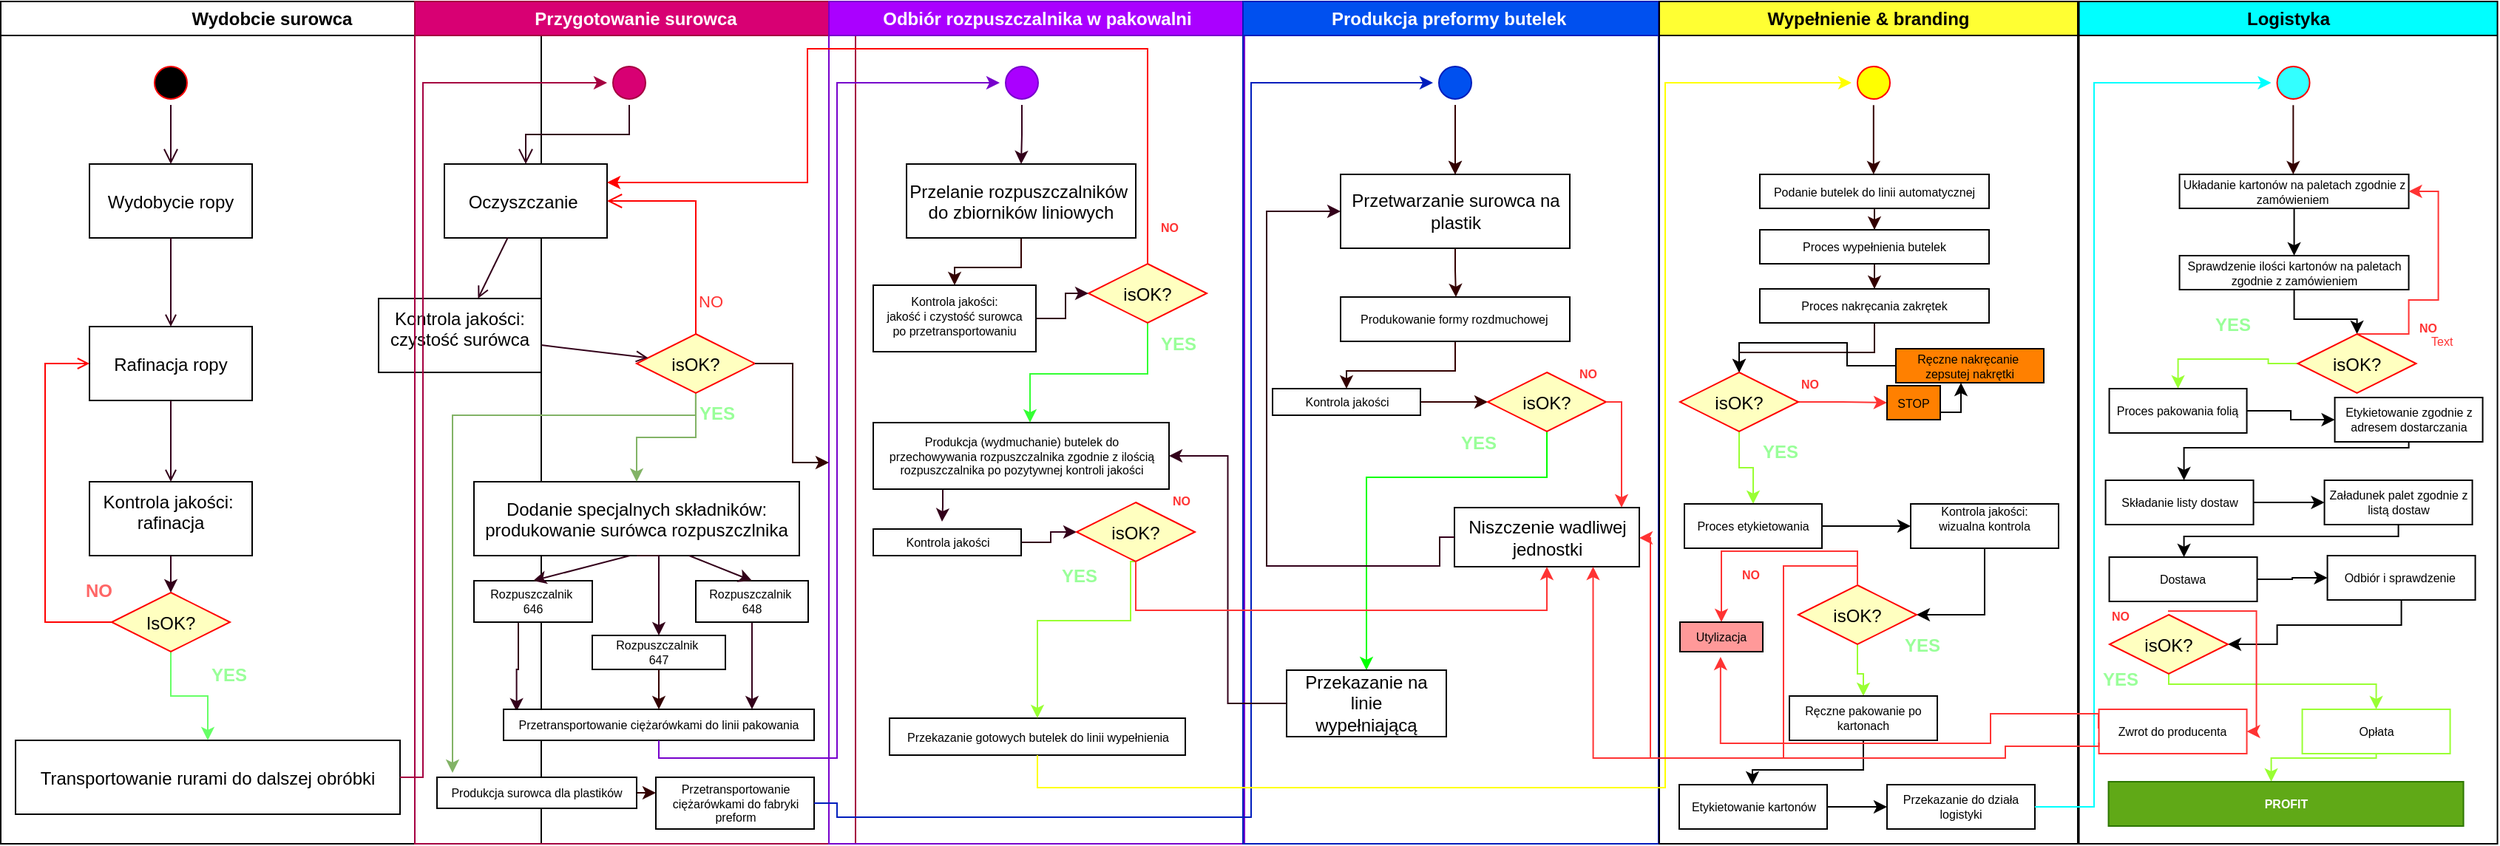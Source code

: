 <mxfile version="10.6.7" type="github"><diagram name="Page-1" id="e7e014a7-5840-1c2e-5031-d8a46d1fe8dd"><mxGraphModel dx="664" dy="359" grid="1" gridSize="10" guides="1" tooltips="1" connect="1" arrows="1" fold="1" page="1" pageScale="1" pageWidth="3300" pageHeight="2339" background="#ffffff" math="0" shadow="0"><root><mxCell id="0"/><mxCell id="1" parent="0"/><mxCell id="2" value="Wydobcie surowca" style="swimlane;whiteSpace=wrap" parent="1" vertex="1"><mxGeometry x="164.5" y="128" width="365.5" height="570" as="geometry"/></mxCell><mxCell id="5" value="" style="ellipse;shape=startState;fillColor=#000000;strokeColor=#ff0000;" parent="2" vertex="1"><mxGeometry x="100" y="40" width="30" height="30" as="geometry"/></mxCell><mxCell id="6" value="" style="edgeStyle=elbowEdgeStyle;elbow=horizontal;verticalAlign=bottom;endArrow=open;endSize=8;strokeColor=#33001A;endFill=1;rounded=0" parent="2" source="5" target="7" edge="1"><mxGeometry x="100" y="40" as="geometry"><mxPoint x="115" y="110" as="targetPoint"/></mxGeometry></mxCell><mxCell id="7" value="Wydobycie ropy" style="" parent="2" vertex="1"><mxGeometry x="60" y="110" width="110" height="50" as="geometry"/></mxCell><mxCell id="8" value="Rafinacja ropy" style="" parent="2" vertex="1"><mxGeometry x="60" y="220" width="110" height="50" as="geometry"/></mxCell><mxCell id="9" value="" style="endArrow=open;strokeColor=#33001A;endFill=1;rounded=0" parent="2" source="7" target="8" edge="1"><mxGeometry relative="1" as="geometry"/></mxCell><mxCell id="10" value="Kontrola jakości: &#10;rafinacja&#10;" style="verticalAlign=top;" parent="2" vertex="1"><mxGeometry x="60" y="325" width="110" height="50" as="geometry"/></mxCell><mxCell id="3NexPEU5KoXc20R1fSQQ-60" value="Transportowanie rurami do dalszej obróbki" style="" vertex="1" parent="2"><mxGeometry x="10" y="500" width="260" height="50" as="geometry"/></mxCell><mxCell id="11" value="" style="endArrow=open;strokeColor=#33001A;endFill=1;rounded=0" parent="2" source="8" target="10" edge="1"><mxGeometry relative="1" as="geometry"/></mxCell><mxCell id="12" value="" style="edgeStyle=elbowEdgeStyle;elbow=horizontal;strokeColor=#FF0000;endArrow=open;endFill=1;rounded=0;exitX=0;exitY=0.5;exitDx=0;exitDy=0;entryX=0;entryY=0.5;entryDx=0;entryDy=0;" parent="2" source="3NexPEU5KoXc20R1fSQQ-42" target="8" edge="1"><mxGeometry width="100" height="100" relative="1" as="geometry"><mxPoint x="160" y="290" as="sourcePoint"/><mxPoint x="260" y="190" as="targetPoint"/><Array as="points"><mxPoint x="30" y="412"/><mxPoint x="30" y="250"/></Array></mxGeometry></mxCell><mxCell id="3NexPEU5KoXc20R1fSQQ-71" value="" style="edgeStyle=orthogonalEdgeStyle;rounded=0;orthogonalLoop=1;jettySize=auto;html=1;strokeColor=#66FF66;" edge="1" parent="2" source="3NexPEU5KoXc20R1fSQQ-42" target="3NexPEU5KoXc20R1fSQQ-60"><mxGeometry relative="1" as="geometry"/></mxCell><mxCell id="3NexPEU5KoXc20R1fSQQ-42" value="IsOK?" style="rhombus;fillColor=#ffffc0;strokeColor=#ff0000;" vertex="1" parent="2"><mxGeometry x="75" y="400" width="80" height="40" as="geometry"/></mxCell><mxCell id="3NexPEU5KoXc20R1fSQQ-45" value="&lt;div style=&quot;text-align: center&quot;&gt;&lt;b style=&quot;color: rgb(255 , 102 , 102)&quot;&gt;NO&lt;/b&gt;&lt;/div&gt;&lt;br&gt;" style="text;html=1;" vertex="1" parent="2"><mxGeometry x="55" y="385" width="40" height="30" as="geometry"/></mxCell><mxCell id="3NexPEU5KoXc20R1fSQQ-46" value="&lt;font color=&quot;#99ff99&quot;&gt;&lt;b&gt;YES&lt;/b&gt;&lt;/font&gt;" style="text;html=1;" vertex="1" parent="2"><mxGeometry x="140" y="442" width="40" height="30" as="geometry"/></mxCell><mxCell id="3NexPEU5KoXc20R1fSQQ-74" value="" style="endArrow=classic;html=1;strokeColor=#33001A;exitX=0.5;exitY=1;exitDx=0;exitDy=0;entryX=0.5;entryY=0;entryDx=0;entryDy=0;" edge="1" parent="2" source="10" target="3NexPEU5KoXc20R1fSQQ-42"><mxGeometry width="50" height="50" relative="1" as="geometry"><mxPoint x="-4.5" y="642" as="sourcePoint"/><mxPoint x="45.5" y="592" as="targetPoint"/></mxGeometry></mxCell><mxCell id="16" value="Kontrola jakości:&#10;czystość surówca&#10;" style="verticalAlign=top;" parent="2" vertex="1"><mxGeometry x="255.5" y="201" width="110" height="50" as="geometry"/></mxCell><mxCell id="3" value="Przygotowanie surowca" style="swimlane;whiteSpace=wrap;fillColor=#d80073;strokeColor=#A50040;fontColor=#ffffff;" parent="1" vertex="1"><mxGeometry x="444.5" y="128" width="298" height="570" as="geometry"/></mxCell><mxCell id="13" value="" style="ellipse;shape=startState;fillColor=#d80073;strokeColor=#A50040;fontColor=#ffffff;" parent="3" vertex="1"><mxGeometry x="130" y="40" width="30" height="30" as="geometry"/></mxCell><mxCell id="14" value="" style="edgeStyle=elbowEdgeStyle;elbow=horizontal;verticalAlign=bottom;endArrow=open;endSize=8;strokeColor=#33001A;endFill=1;rounded=0" parent="3" source="13" target="15" edge="1"><mxGeometry x="40" y="20" as="geometry"><mxPoint x="55" y="90" as="targetPoint"/></mxGeometry></mxCell><mxCell id="15" value="Oczyszczanie " style="" parent="3" vertex="1"><mxGeometry x="20" y="110" width="110" height="50" as="geometry"/></mxCell><mxCell id="18" value="Dodanie specjalnych składników:&#10;produkowanie surówca rozpuszczlnika" style="" parent="3" vertex="1"><mxGeometry x="40" y="325" width="220" height="50" as="geometry"/></mxCell><mxCell id="3NexPEU5KoXc20R1fSQQ-83" value="" style="edgeStyle=orthogonalEdgeStyle;rounded=0;orthogonalLoop=1;jettySize=auto;html=1;strokeColor=#33001A;fontSize=13;fontColor=#FF3333;exitX=0.5;exitY=1;exitDx=0;exitDy=0;entryX=0.5;entryY=0;entryDx=0;entryDy=0;" edge="1" parent="3" source="18" target="3NexPEU5KoXc20R1fSQQ-82"><mxGeometry relative="1" as="geometry"><Array as="points"><mxPoint x="165" y="375"/></Array></mxGeometry></mxCell><mxCell id="3NexPEU5KoXc20R1fSQQ-110" value="" style="edgeStyle=orthogonalEdgeStyle;rounded=0;orthogonalLoop=1;jettySize=auto;html=1;strokeColor=#33001A;fontSize=10;fontColor=#FF3333;entryX=0.042;entryY=0.068;entryDx=0;entryDy=0;entryPerimeter=0;" edge="1" parent="3" source="3NexPEU5KoXc20R1fSQQ-77" target="3NexPEU5KoXc20R1fSQQ-106"><mxGeometry relative="1" as="geometry"><Array as="points"><mxPoint x="70" y="452"/><mxPoint x="69" y="452"/></Array></mxGeometry></mxCell><mxCell id="3NexPEU5KoXc20R1fSQQ-77" value="&#10;Rozpuszczalnik &#10;646&#10;" style="fontSize=8;" vertex="1" parent="3"><mxGeometry x="40" y="392" width="80" height="28" as="geometry"/></mxCell><mxCell id="3NexPEU5KoXc20R1fSQQ-113" value="" style="edgeStyle=orthogonalEdgeStyle;rounded=0;orthogonalLoop=1;jettySize=auto;html=1;strokeColor=#33001A;fontSize=10;fontColor=#FF3333;" edge="1" parent="3" source="3NexPEU5KoXc20R1fSQQ-84" target="3NexPEU5KoXc20R1fSQQ-106"><mxGeometry relative="1" as="geometry"><Array as="points"><mxPoint x="216" y="492"/><mxPoint x="216" y="492"/></Array></mxGeometry></mxCell><mxCell id="3NexPEU5KoXc20R1fSQQ-84" value="&#10;Rozpuszczalnik &#10;648&#10;" style="fontSize=8;" vertex="1" parent="3"><mxGeometry x="190" y="392" width="76" height="28" as="geometry"/></mxCell><mxCell id="3NexPEU5KoXc20R1fSQQ-82" value="&#10;Rozpuszczalnik &#10;647&#10;" style="fontSize=8;" vertex="1" parent="3"><mxGeometry x="120" y="429" width="90" height="23" as="geometry"/></mxCell><mxCell id="3NexPEU5KoXc20R1fSQQ-106" value="Przetransportowanie ciężarówkami do linii pakowania" style="fontSize=8;" vertex="1" parent="3"><mxGeometry x="60" y="479" width="210" height="21" as="geometry"/></mxCell><mxCell id="3NexPEU5KoXc20R1fSQQ-67" value="" style="edgeStyle=orthogonalEdgeStyle;rounded=0;orthogonalLoop=1;jettySize=auto;html=1;fillColor=#d5e8d4;strokeColor=#82b366;" edge="1" parent="3" source="21" target="18"><mxGeometry relative="1" as="geometry"/></mxCell><mxCell id="21" value="isOK?" style="rhombus;fillColor=#ffffc0;strokeColor=#ff0000;" parent="3" vertex="1"><mxGeometry x="150" y="225" width="80" height="40" as="geometry"/></mxCell><mxCell id="22" value="NO&#10;" style="edgeStyle=elbowEdgeStyle;elbow=horizontal;align=left;verticalAlign=bottom;endArrow=open;endSize=8;strokeColor=#FF0000;exitX=0.5;exitY=0;endFill=1;rounded=0;entryX=1;entryY=0.5;entryDx=0;entryDy=0;fontColor=#FF3333;" parent="3" source="21" target="15" edge="1"><mxGeometry x="-1" relative="1" as="geometry"><mxPoint x="155.5" y="148" as="targetPoint"/><Array as="points"><mxPoint x="190" y="180"/></Array></mxGeometry></mxCell><mxCell id="3NexPEU5KoXc20R1fSQQ-75" value="&lt;font color=&quot;#99ff99&quot;&gt;&lt;b&gt;YES&lt;/b&gt;&lt;/font&gt;" style="text;html=1;" vertex="1" parent="3"><mxGeometry x="190" y="265" width="40" height="30" as="geometry"/></mxCell><mxCell id="3NexPEU5KoXc20R1fSQQ-86" value="" style="endArrow=classic;html=1;strokeColor=#33001A;fontSize=13;fontColor=#FF3333;entryX=0.5;entryY=0;entryDx=0;entryDy=0;" edge="1" parent="3" target="3NexPEU5KoXc20R1fSQQ-77"><mxGeometry width="50" height="50" relative="1" as="geometry"><mxPoint x="145.5" y="375" as="sourcePoint"/><mxPoint x="65.5" y="492" as="targetPoint"/></mxGeometry></mxCell><mxCell id="3NexPEU5KoXc20R1fSQQ-87" value="" style="endArrow=classic;html=1;strokeColor=#33001A;fontSize=13;fontColor=#FF3333;entryX=0.5;entryY=0;entryDx=0;entryDy=0;" edge="1" parent="3" target="3NexPEU5KoXc20R1fSQQ-84"><mxGeometry width="50" height="50" relative="1" as="geometry"><mxPoint x="185.5" y="375" as="sourcePoint"/><mxPoint x="245.5" y="382" as="targetPoint"/></mxGeometry></mxCell><mxCell id="3NexPEU5KoXc20R1fSQQ-152" value="" style="endArrow=classic;html=1;strokeColor=#330000;fontSize=8;fontColor=#FF3333;exitX=0.5;exitY=1;exitDx=0;exitDy=0;entryX=0.5;entryY=0;entryDx=0;entryDy=0;" edge="1" parent="3" source="3NexPEU5KoXc20R1fSQQ-82" target="3NexPEU5KoXc20R1fSQQ-106"><mxGeometry width="50" height="50" relative="1" as="geometry"><mxPoint x="55.5" y="522" as="sourcePoint"/><mxPoint x="105.5" y="472" as="targetPoint"/></mxGeometry></mxCell><mxCell id="3NexPEU5KoXc20R1fSQQ-156" value="" style="edgeStyle=orthogonalEdgeStyle;rounded=0;orthogonalLoop=1;jettySize=auto;html=1;strokeColor=#330000;fontSize=8;fontColor=#FF3333;" edge="1" parent="3" source="3NexPEU5KoXc20R1fSQQ-154" target="3NexPEU5KoXc20R1fSQQ-155"><mxGeometry relative="1" as="geometry"><Array as="points"><mxPoint x="116" y="543"/></Array></mxGeometry></mxCell><mxCell id="3NexPEU5KoXc20R1fSQQ-154" value="Produkcja surowca dla plastików" style="fontSize=8;" vertex="1" parent="3"><mxGeometry x="15" y="525" width="135" height="21" as="geometry"/></mxCell><mxCell id="3NexPEU5KoXc20R1fSQQ-155" value="Przetransportowanie ciężarówkami do fabryki preform" style="fontSize=8;whiteSpace=wrap;" vertex="1" parent="3"><mxGeometry x="163" y="525" width="107" height="35" as="geometry"/></mxCell><mxCell id="4" value="Odbiór rozpuszczalnika w pakowalni" style="swimlane;whiteSpace=wrap;fillColor=#aa00ff;strokeColor=#7700CC;fontColor=#ffffff;" parent="1" vertex="1"><mxGeometry x="724.5" y="128" width="281" height="570" as="geometry"/></mxCell><mxCell id="3NexPEU5KoXc20R1fSQQ-123" value="" style="edgeStyle=orthogonalEdgeStyle;rounded=0;orthogonalLoop=1;jettySize=auto;html=1;strokeColor=#33001A;fontSize=10;fontColor=#FF3333;" edge="1" parent="4" source="3NexPEU5KoXc20R1fSQQ-94" target="3NexPEU5KoXc20R1fSQQ-97"><mxGeometry relative="1" as="geometry"/></mxCell><mxCell id="3NexPEU5KoXc20R1fSQQ-94" value="" style="ellipse;shape=startState;fillColor=#aa00ff;strokeColor=#7700CC;fontColor=#ffffff;" vertex="1" parent="4"><mxGeometry x="115.5" y="40" width="30" height="30" as="geometry"/></mxCell><mxCell id="3NexPEU5KoXc20R1fSQQ-134" value="" style="edgeStyle=orthogonalEdgeStyle;rounded=0;orthogonalLoop=1;jettySize=auto;html=1;strokeColor=#330000;fontSize=8;fontColor=#FF3333;entryX=0.5;entryY=0;entryDx=0;entryDy=0;" edge="1" parent="4" source="3NexPEU5KoXc20R1fSQQ-97" target="3NexPEU5KoXc20R1fSQQ-126"><mxGeometry relative="1" as="geometry"><mxPoint x="130" y="240" as="targetPoint"/></mxGeometry></mxCell><mxCell id="3NexPEU5KoXc20R1fSQQ-97" value="&#10;Przelanie rozpuszczalników &#10;do zbiorników liniowych&#10;" style="" vertex="1" parent="4"><mxGeometry x="52.5" y="110" width="155" height="50" as="geometry"/></mxCell><mxCell id="3NexPEU5KoXc20R1fSQQ-186" value="" style="edgeStyle=orthogonalEdgeStyle;rounded=0;orthogonalLoop=1;jettySize=auto;html=1;strokeColor=#33001A;fontSize=8;fontColor=#FF3333;" edge="1" parent="4" source="3NexPEU5KoXc20R1fSQQ-98"><mxGeometry relative="1" as="geometry"><mxPoint x="76.5" y="352" as="targetPoint"/><Array as="points"><mxPoint x="77" y="342"/><mxPoint x="77" y="342"/></Array></mxGeometry></mxCell><mxCell id="3NexPEU5KoXc20R1fSQQ-98" value="Produkcja (wydmuchanie) butelek do &#10;przechowywania rozpuszczalnika zgodnie z ilością rozpuszczalnika po pozytywnej kontroli jakości" style="fontSize=8;whiteSpace=wrap;" vertex="1" parent="4"><mxGeometry x="30" y="285" width="200" height="45" as="geometry"/></mxCell><mxCell id="3NexPEU5KoXc20R1fSQQ-177" value="&#10;Przekazanie gotowych butelek do linii wypełnienia&#10;" style="fontSize=8;whiteSpace=wrap;" vertex="1" parent="4"><mxGeometry x="41" y="485" width="200" height="25" as="geometry"/></mxCell><mxCell id="3NexPEU5KoXc20R1fSQQ-132" value="" style="edgeStyle=orthogonalEdgeStyle;rounded=0;orthogonalLoop=1;jettySize=auto;html=1;strokeColor=#33FF33;fontSize=8;fontColor=#FF3333;" edge="1" parent="4" source="3NexPEU5KoXc20R1fSQQ-125" target="3NexPEU5KoXc20R1fSQQ-98"><mxGeometry relative="1" as="geometry"><Array as="points"><mxPoint x="216" y="252"/><mxPoint x="136" y="252"/></Array></mxGeometry></mxCell><mxCell id="3NexPEU5KoXc20R1fSQQ-125" value="isOK?" style="rhombus;fillColor=#ffffc0;strokeColor=#ff0000;" vertex="1" parent="4"><mxGeometry x="175.5" y="177.5" width="80" height="40" as="geometry"/></mxCell><mxCell id="3NexPEU5KoXc20R1fSQQ-127" value="" style="edgeStyle=orthogonalEdgeStyle;rounded=0;orthogonalLoop=1;jettySize=auto;html=1;strokeColor=#33001A;fontSize=8;fontColor=#FF3333;" edge="1" parent="4" source="3NexPEU5KoXc20R1fSQQ-126" target="3NexPEU5KoXc20R1fSQQ-125"><mxGeometry relative="1" as="geometry"/></mxCell><mxCell id="3NexPEU5KoXc20R1fSQQ-126" value="Kontrola jakości:&#10;jakość i czystość surowca &#10;po przetransportowaniu&#10;" style="verticalAlign=top;fontSize=8;" vertex="1" parent="4"><mxGeometry x="30" y="192" width="110" height="45" as="geometry"/></mxCell><mxCell id="3NexPEU5KoXc20R1fSQQ-130" value="&lt;b&gt;NO&lt;/b&gt;" style="text;html=1;fontSize=8;fontColor=#FF3333;" vertex="1" parent="4"><mxGeometry x="222.5" y="142" width="40" height="30" as="geometry"/></mxCell><mxCell id="3NexPEU5KoXc20R1fSQQ-131" value="&lt;font color=&quot;#99ff99&quot;&gt;&lt;b&gt;YES&lt;/b&gt;&lt;/font&gt;" style="text;html=1;" vertex="1" parent="4"><mxGeometry x="222.5" y="217.5" width="40" height="30" as="geometry"/></mxCell><mxCell id="3NexPEU5KoXc20R1fSQQ-184" value="" style="edgeStyle=orthogonalEdgeStyle;rounded=0;orthogonalLoop=1;jettySize=auto;html=1;strokeColor=#33001A;fontSize=8;fontColor=#FF3333;" edge="1" parent="4" source="3NexPEU5KoXc20R1fSQQ-182" target="3NexPEU5KoXc20R1fSQQ-183"><mxGeometry relative="1" as="geometry"/></mxCell><mxCell id="3NexPEU5KoXc20R1fSQQ-182" value="&#10;Kontrola jakości&#10;" style="fontSize=8;whiteSpace=wrap;" vertex="1" parent="4"><mxGeometry x="30" y="357" width="100" height="18" as="geometry"/></mxCell><mxCell id="3NexPEU5KoXc20R1fSQQ-208" value="" style="edgeStyle=orthogonalEdgeStyle;rounded=0;orthogonalLoop=1;jettySize=auto;html=1;strokeColor=#99FF33;fontSize=8;fontColor=#FF3333;entryX=0.5;entryY=0;entryDx=0;entryDy=0;exitX=0.5;exitY=1;exitDx=0;exitDy=0;" edge="1" parent="4" source="3NexPEU5KoXc20R1fSQQ-183" target="3NexPEU5KoXc20R1fSQQ-177"><mxGeometry relative="1" as="geometry"><mxPoint x="203.5" y="412" as="sourcePoint"/><mxPoint x="207.5" y="459" as="targetPoint"/><Array as="points"><mxPoint x="204" y="379"/><mxPoint x="204" y="419"/><mxPoint x="141" y="419"/></Array></mxGeometry></mxCell><mxCell id="3NexPEU5KoXc20R1fSQQ-183" value="isOK?" style="rhombus;fillColor=#ffffc0;strokeColor=#ff0000;" vertex="1" parent="4"><mxGeometry x="167.5" y="339" width="80" height="40" as="geometry"/></mxCell><mxCell id="3NexPEU5KoXc20R1fSQQ-206" value="&lt;font color=&quot;#99ff99&quot;&gt;&lt;b&gt;YES&lt;/b&gt;&lt;/font&gt;" style="text;html=1;" vertex="1" parent="4"><mxGeometry x="155.5" y="375" width="40" height="30" as="geometry"/></mxCell><mxCell id="3NexPEU5KoXc20R1fSQQ-209" value="&lt;b&gt;NO&lt;/b&gt;" style="text;html=1;fontSize=8;fontColor=#FF3333;" vertex="1" parent="4"><mxGeometry x="230" y="327" width="40" height="30" as="geometry"/></mxCell><mxCell id="3NexPEU5KoXc20R1fSQQ-50" value="" style="edgeStyle=orthogonalEdgeStyle;rounded=0;orthogonalLoop=1;jettySize=auto;html=1;entryX=0;entryY=0.5;entryDx=0;entryDy=0;exitX=1;exitY=0.5;exitDx=0;exitDy=0;fillColor=#d80073;strokeColor=#A50040;" edge="1" parent="1" source="3NexPEU5KoXc20R1fSQQ-60" target="13"><mxGeometry relative="1" as="geometry"><mxPoint x="405" y="643" as="sourcePoint"/><mxPoint x="450" y="300" as="targetPoint"/><Array as="points"><mxPoint x="450" y="653"/><mxPoint x="450" y="183"/></Array></mxGeometry></mxCell><mxCell id="3NexPEU5KoXc20R1fSQQ-88" value="Produkcja preformy butelek " style="swimlane;whiteSpace=wrap;fillColor=#0050ef;strokeColor=#001DBC;fontColor=#ffffff;" vertex="1" parent="1"><mxGeometry x="1004.5" y="128" width="281" height="570" as="geometry"/></mxCell><mxCell id="3NexPEU5KoXc20R1fSQQ-162" value="" style="edgeStyle=orthogonalEdgeStyle;rounded=0;orthogonalLoop=1;jettySize=auto;html=1;strokeColor=#330000;fontSize=8;fontColor=#FF3333;entryX=0.5;entryY=0;entryDx=0;entryDy=0;" edge="1" parent="3NexPEU5KoXc20R1fSQQ-88" target="3NexPEU5KoXc20R1fSQQ-139"><mxGeometry relative="1" as="geometry"><mxPoint x="130.5" y="150" as="targetPoint"/><mxPoint x="143.5" y="72" as="sourcePoint"/><Array as="points"><mxPoint x="144" y="72"/></Array></mxGeometry></mxCell><mxCell id="3NexPEU5KoXc20R1fSQQ-167" value="" style="edgeStyle=orthogonalEdgeStyle;rounded=0;orthogonalLoop=1;jettySize=auto;html=1;strokeColor=#330000;fontSize=8;fontColor=#FF3333;exitX=0.5;exitY=1;exitDx=0;exitDy=0;" edge="1" parent="3NexPEU5KoXc20R1fSQQ-88" source="3NexPEU5KoXc20R1fSQQ-95" target="3NexPEU5KoXc20R1fSQQ-139"><mxGeometry relative="1" as="geometry"/></mxCell><mxCell id="3NexPEU5KoXc20R1fSQQ-95" value="" style="ellipse;shape=startState;fillColor=#0050ef;strokeColor=#001DBC;fontColor=#ffffff;" vertex="1" parent="3NexPEU5KoXc20R1fSQQ-88"><mxGeometry x="128.5" y="40" width="30" height="30" as="geometry"/></mxCell><mxCell id="3NexPEU5KoXc20R1fSQQ-163" value="" style="edgeStyle=orthogonalEdgeStyle;rounded=0;orthogonalLoop=1;jettySize=auto;html=1;strokeColor=#330000;fontSize=8;fontColor=#FF3333;" edge="1" parent="3NexPEU5KoXc20R1fSQQ-88" source="3NexPEU5KoXc20R1fSQQ-139" target="3NexPEU5KoXc20R1fSQQ-140"><mxGeometry relative="1" as="geometry"><Array as="points"><mxPoint x="144" y="182"/><mxPoint x="144" y="182"/></Array></mxGeometry></mxCell><mxCell id="3NexPEU5KoXc20R1fSQQ-139" value="Przetwarzanie surowca na plastik" style="whiteSpace=wrap;" vertex="1" parent="3NexPEU5KoXc20R1fSQQ-88"><mxGeometry x="66" y="117" width="155" height="50" as="geometry"/></mxCell><mxCell id="3NexPEU5KoXc20R1fSQQ-165" value="" style="edgeStyle=orthogonalEdgeStyle;rounded=0;orthogonalLoop=1;jettySize=auto;html=1;strokeColor=#330000;fontSize=8;fontColor=#FF3333;" edge="1" parent="3NexPEU5KoXc20R1fSQQ-88" source="3NexPEU5KoXc20R1fSQQ-140" target="3NexPEU5KoXc20R1fSQQ-164"><mxGeometry relative="1" as="geometry"/></mxCell><mxCell id="3NexPEU5KoXc20R1fSQQ-140" value="Produkowanie formy rozdmuchowej " style="fontSize=8;whiteSpace=wrap;" vertex="1" parent="3NexPEU5KoXc20R1fSQQ-88"><mxGeometry x="66" y="200" width="155" height="30" as="geometry"/></mxCell><mxCell id="3NexPEU5KoXc20R1fSQQ-166" value="" style="edgeStyle=orthogonalEdgeStyle;rounded=0;orthogonalLoop=1;jettySize=auto;html=1;strokeColor=#330000;fontSize=8;fontColor=#FF3333;" edge="1" parent="3NexPEU5KoXc20R1fSQQ-88" source="3NexPEU5KoXc20R1fSQQ-164" target="3NexPEU5KoXc20R1fSQQ-142"><mxGeometry relative="1" as="geometry"/></mxCell><mxCell id="3NexPEU5KoXc20R1fSQQ-164" value="&#10;Kontrola jakości&#10;" style="fontSize=8;whiteSpace=wrap;" vertex="1" parent="3NexPEU5KoXc20R1fSQQ-88"><mxGeometry x="20" y="262" width="100" height="18" as="geometry"/></mxCell><mxCell id="3NexPEU5KoXc20R1fSQQ-169" value="" style="edgeStyle=orthogonalEdgeStyle;rounded=0;orthogonalLoop=1;jettySize=auto;html=1;strokeColor=#00FF00;fontSize=8;fontColor=#FF3333;entryX=0.5;entryY=0;entryDx=0;entryDy=0;" edge="1" parent="3NexPEU5KoXc20R1fSQQ-88" source="3NexPEU5KoXc20R1fSQQ-142" target="3NexPEU5KoXc20R1fSQQ-144"><mxGeometry relative="1" as="geometry"><Array as="points"><mxPoint x="205" y="322"/><mxPoint x="84" y="322"/></Array></mxGeometry></mxCell><mxCell id="3NexPEU5KoXc20R1fSQQ-142" value="isOK?" style="rhombus;fillColor=#ffffc0;strokeColor=#ff0000;" vertex="1" parent="3NexPEU5KoXc20R1fSQQ-88"><mxGeometry x="165.5" y="251" width="80" height="40" as="geometry"/></mxCell><mxCell id="3NexPEU5KoXc20R1fSQQ-143" value="Niszczenie wadliwej &lt;br&gt;jednostki&lt;br&gt;" style="html=1;" vertex="1" parent="3NexPEU5KoXc20R1fSQQ-88"><mxGeometry x="143" y="342.5" width="125" height="40" as="geometry"/></mxCell><mxCell id="3NexPEU5KoXc20R1fSQQ-144" value="Przekazanie na linie &#10;wypełniającą" style="whiteSpace=wrap;" vertex="1" parent="3NexPEU5KoXc20R1fSQQ-88"><mxGeometry x="29.5" y="452.5" width="108" height="45" as="geometry"/></mxCell><mxCell id="3NexPEU5KoXc20R1fSQQ-168" value="&lt;font color=&quot;#99ff99&quot;&gt;&lt;b&gt;YES&lt;/b&gt;&lt;/font&gt;" style="text;html=1;" vertex="1" parent="3NexPEU5KoXc20R1fSQQ-88"><mxGeometry x="145.5" y="285" width="40" height="30" as="geometry"/></mxCell><mxCell id="3NexPEU5KoXc20R1fSQQ-170" value="" style="edgeStyle=orthogonalEdgeStyle;rounded=0;orthogonalLoop=1;jettySize=auto;html=1;strokeColor=#FF3333;fontSize=8;fontColor=#FF3333;" edge="1" parent="3NexPEU5KoXc20R1fSQQ-88" source="3NexPEU5KoXc20R1fSQQ-142" target="3NexPEU5KoXc20R1fSQQ-143"><mxGeometry relative="1" as="geometry"><Array as="points"><mxPoint x="256" y="271"/></Array></mxGeometry></mxCell><mxCell id="3NexPEU5KoXc20R1fSQQ-171" value="&lt;b&gt;NO&lt;/b&gt;" style="text;html=1;fontSize=8;fontColor=#FF3333;" vertex="1" parent="3NexPEU5KoXc20R1fSQQ-88"><mxGeometry x="225.5" y="241" width="40" height="30" as="geometry"/></mxCell><mxCell id="3NexPEU5KoXc20R1fSQQ-176" value="" style="edgeStyle=orthogonalEdgeStyle;rounded=0;orthogonalLoop=1;jettySize=auto;html=1;strokeColor=#33001A;fontSize=8;fontColor=#FF3333;entryX=0;entryY=0.5;entryDx=0;entryDy=0;" edge="1" parent="3NexPEU5KoXc20R1fSQQ-88" source="3NexPEU5KoXc20R1fSQQ-143" target="3NexPEU5KoXc20R1fSQQ-139"><mxGeometry relative="1" as="geometry"><mxPoint x="215.5" y="402" as="sourcePoint"/><mxPoint x="15.5" y="142" as="targetPoint"/><Array as="points"><mxPoint x="133" y="363"/><mxPoint x="133" y="382"/><mxPoint x="16" y="382"/><mxPoint x="16" y="142"/></Array></mxGeometry></mxCell><mxCell id="3NexPEU5KoXc20R1fSQQ-91" value="Wypełnienie &amp; branding" style="swimlane;whiteSpace=wrap;fillColor=#FFFF33;" vertex="1" parent="1"><mxGeometry x="1286" y="128" width="283" height="570" as="geometry"/></mxCell><mxCell id="3NexPEU5KoXc20R1fSQQ-212" value="" style="ellipse;shape=startState;fillColor=#FFFF00;strokeColor=#ff0000;" vertex="1" parent="3NexPEU5KoXc20R1fSQQ-91"><mxGeometry x="130" y="40" width="30" height="30" as="geometry"/></mxCell><mxCell id="3NexPEU5KoXc20R1fSQQ-216" value="" style="edgeStyle=orthogonalEdgeStyle;rounded=0;orthogonalLoop=1;jettySize=auto;html=1;strokeColor=#330000;fontSize=8;fontColor=#FF3333;exitX=0.5;exitY=1;exitDx=0;exitDy=0;" edge="1" parent="3NexPEU5KoXc20R1fSQQ-91"><mxGeometry relative="1" as="geometry"><mxPoint x="144.905" y="70.143" as="sourcePoint"/><mxPoint x="144.905" y="117" as="targetPoint"/></mxGeometry></mxCell><mxCell id="3NexPEU5KoXc20R1fSQQ-219" value="" style="edgeStyle=orthogonalEdgeStyle;rounded=0;orthogonalLoop=1;jettySize=auto;html=1;strokeColor=#330000;fontSize=8;fontColor=#FF3333;" edge="1" parent="3NexPEU5KoXc20R1fSQQ-91" source="3NexPEU5KoXc20R1fSQQ-217" target="3NexPEU5KoXc20R1fSQQ-218"><mxGeometry relative="1" as="geometry"/></mxCell><mxCell id="3NexPEU5KoXc20R1fSQQ-217" value="&#10;Podanie butelek do linii automatycznej&#10;" style="fontSize=8;whiteSpace=wrap;" vertex="1" parent="3NexPEU5KoXc20R1fSQQ-91"><mxGeometry x="68" y="117" width="155" height="23" as="geometry"/></mxCell><mxCell id="3NexPEU5KoXc20R1fSQQ-226" value="" style="edgeStyle=orthogonalEdgeStyle;rounded=0;orthogonalLoop=1;jettySize=auto;html=1;strokeColor=#330000;fontSize=8;fontColor=#FF3333;" edge="1" parent="3NexPEU5KoXc20R1fSQQ-91" source="3NexPEU5KoXc20R1fSQQ-218" target="3NexPEU5KoXc20R1fSQQ-225"><mxGeometry relative="1" as="geometry"/></mxCell><mxCell id="3NexPEU5KoXc20R1fSQQ-218" value="&#10;Proces wypełnienia butelek&#10;" style="fontSize=8;whiteSpace=wrap;" vertex="1" parent="3NexPEU5KoXc20R1fSQQ-91"><mxGeometry x="68" y="154.5" width="155" height="23" as="geometry"/></mxCell><mxCell id="3NexPEU5KoXc20R1fSQQ-229" value="" style="edgeStyle=orthogonalEdgeStyle;rounded=0;orthogonalLoop=1;jettySize=auto;html=1;strokeColor=#330000;fontSize=8;fontColor=#FF3333;entryX=0.5;entryY=0;entryDx=0;entryDy=0;" edge="1" parent="3NexPEU5KoXc20R1fSQQ-91" source="3NexPEU5KoXc20R1fSQQ-225" target="3NexPEU5KoXc20R1fSQQ-227"><mxGeometry relative="1" as="geometry"><mxPoint x="145.5" y="297.5" as="targetPoint"/></mxGeometry></mxCell><mxCell id="3NexPEU5KoXc20R1fSQQ-225" value="Proces nakręcania zakrętek" style="fontSize=8;whiteSpace=wrap;" vertex="1" parent="3NexPEU5KoXc20R1fSQQ-91"><mxGeometry x="68" y="194.5" width="155" height="23" as="geometry"/></mxCell><mxCell id="3NexPEU5KoXc20R1fSQQ-236" value="" style="edgeStyle=orthogonalEdgeStyle;rounded=0;orthogonalLoop=1;jettySize=auto;html=1;strokeColor=#FF3333;fontSize=8;fontColor=#FF3333;entryX=0;entryY=0.5;entryDx=0;entryDy=0;" edge="1" parent="3NexPEU5KoXc20R1fSQQ-91" source="3NexPEU5KoXc20R1fSQQ-227" target="3NexPEU5KoXc20R1fSQQ-237"><mxGeometry relative="1" as="geometry"><mxPoint x="144" y="271" as="targetPoint"/></mxGeometry></mxCell><mxCell id="3NexPEU5KoXc20R1fSQQ-247" value="" style="edgeStyle=orthogonalEdgeStyle;rounded=0;orthogonalLoop=1;jettySize=auto;html=1;strokeColor=#99FF33;fontSize=8;fontColor=#FF3333;entryX=0.5;entryY=0;entryDx=0;entryDy=0;" edge="1" parent="3NexPEU5KoXc20R1fSQQ-91" source="3NexPEU5KoXc20R1fSQQ-227" target="3NexPEU5KoXc20R1fSQQ-248"><mxGeometry relative="1" as="geometry"><mxPoint x="54" y="352" as="targetPoint"/></mxGeometry></mxCell><mxCell id="3NexPEU5KoXc20R1fSQQ-227" value="isOK?" style="rhombus;fillColor=#ffffc0;strokeColor=#ff0000;" vertex="1" parent="3NexPEU5KoXc20R1fSQQ-91"><mxGeometry x="14" y="251" width="80" height="40" as="geometry"/></mxCell><mxCell id="3NexPEU5KoXc20R1fSQQ-232" value="&lt;font color=&quot;#99ff99&quot;&gt;&lt;b&gt;YES&lt;/b&gt;&lt;/font&gt;" style="text;html=1;" vertex="1" parent="3NexPEU5KoXc20R1fSQQ-91"><mxGeometry x="68" y="291" width="40" height="30" as="geometry"/></mxCell><mxCell id="3NexPEU5KoXc20R1fSQQ-234" value="&lt;b&gt;NO&lt;/b&gt;" style="text;html=1;fontSize=8;fontColor=#FF3333;" vertex="1" parent="3NexPEU5KoXc20R1fSQQ-91"><mxGeometry x="94" y="247.5" width="40" height="30" as="geometry"/></mxCell><mxCell id="3NexPEU5KoXc20R1fSQQ-240" value="" style="edgeStyle=orthogonalEdgeStyle;rounded=0;orthogonalLoop=1;jettySize=auto;html=1;strokeColor=#000000;fontSize=8;fontColor=#FF3333;" edge="1" parent="3NexPEU5KoXc20R1fSQQ-91" source="3NexPEU5KoXc20R1fSQQ-237" target="3NexPEU5KoXc20R1fSQQ-239"><mxGeometry relative="1" as="geometry"><Array as="points"><mxPoint x="204" y="278"/></Array></mxGeometry></mxCell><mxCell id="3NexPEU5KoXc20R1fSQQ-237" value="&#10;STOP&#10;" style="fontSize=8;whiteSpace=wrap;fillColor=#FF8000;" vertex="1" parent="3NexPEU5KoXc20R1fSQQ-91"><mxGeometry x="154" y="260" width="36" height="23" as="geometry"/></mxCell><mxCell id="3NexPEU5KoXc20R1fSQQ-242" value="" style="edgeStyle=orthogonalEdgeStyle;rounded=0;orthogonalLoop=1;jettySize=auto;html=1;strokeColor=#000000;fontSize=8;fontColor=#FF3333;entryX=0.5;entryY=0;entryDx=0;entryDy=0;" edge="1" parent="3NexPEU5KoXc20R1fSQQ-91" source="3NexPEU5KoXc20R1fSQQ-239" target="3NexPEU5KoXc20R1fSQQ-227"><mxGeometry relative="1" as="geometry"><mxPoint x="80" y="246.5" as="targetPoint"/></mxGeometry></mxCell><mxCell id="3NexPEU5KoXc20R1fSQQ-239" value="Ręczne nakręcanie &#10;zepsutej nakrętki" style="fontSize=8;whiteSpace=wrap;fillColor=#FF8000;" vertex="1" parent="3NexPEU5KoXc20R1fSQQ-91"><mxGeometry x="160" y="235" width="100" height="23" as="geometry"/></mxCell><mxCell id="3NexPEU5KoXc20R1fSQQ-250" value="" style="edgeStyle=orthogonalEdgeStyle;rounded=0;orthogonalLoop=1;jettySize=auto;html=1;strokeColor=#000000;fontSize=8;fontColor=#FF3333;" edge="1" parent="3NexPEU5KoXc20R1fSQQ-91" source="3NexPEU5KoXc20R1fSQQ-248" target="3NexPEU5KoXc20R1fSQQ-249"><mxGeometry relative="1" as="geometry"/></mxCell><mxCell id="3NexPEU5KoXc20R1fSQQ-248" value="Proces etykietowania" style="fontSize=8;whiteSpace=wrap;" vertex="1" parent="3NexPEU5KoXc20R1fSQQ-91"><mxGeometry x="17" y="340" width="93" height="30" as="geometry"/></mxCell><mxCell id="3NexPEU5KoXc20R1fSQQ-255" value="" style="edgeStyle=orthogonalEdgeStyle;rounded=0;orthogonalLoop=1;jettySize=auto;html=1;strokeColor=#000000;fontSize=8;fontColor=#FF3333;entryX=1;entryY=0.5;entryDx=0;entryDy=0;" edge="1" parent="3NexPEU5KoXc20R1fSQQ-91" source="3NexPEU5KoXc20R1fSQQ-249" target="3NexPEU5KoXc20R1fSQQ-253"><mxGeometry relative="1" as="geometry"><mxPoint x="220" y="450" as="targetPoint"/></mxGeometry></mxCell><mxCell id="3NexPEU5KoXc20R1fSQQ-249" value="Kontrola jakości:&#10;wizualna kontrola&#10;" style="fontSize=8;whiteSpace=wrap;" vertex="1" parent="3NexPEU5KoXc20R1fSQQ-91"><mxGeometry x="170" y="340" width="100" height="30" as="geometry"/></mxCell><mxCell id="3NexPEU5KoXc20R1fSQQ-258" value="" style="edgeStyle=orthogonalEdgeStyle;rounded=0;orthogonalLoop=1;jettySize=auto;html=1;strokeColor=#FF3333;fontSize=8;fontColor=#FF3333;entryX=0.5;entryY=0;entryDx=0;entryDy=0;exitX=0.5;exitY=0;exitDx=0;exitDy=0;" edge="1" parent="3NexPEU5KoXc20R1fSQQ-91" source="3NexPEU5KoXc20R1fSQQ-253" target="3NexPEU5KoXc20R1fSQQ-259"><mxGeometry relative="1" as="geometry"><mxPoint x="134" y="372" as="sourcePoint"/><mxPoint x="50" y="409" as="targetPoint"/><Array as="points"><mxPoint x="134" y="372"/><mxPoint x="42" y="372"/></Array></mxGeometry></mxCell><mxCell id="3NexPEU5KoXc20R1fSQQ-263" value="" style="edgeStyle=orthogonalEdgeStyle;rounded=0;orthogonalLoop=1;jettySize=auto;html=1;strokeColor=#99FF33;fontSize=8;fontColor=#FF3333;" edge="1" parent="3NexPEU5KoXc20R1fSQQ-91" source="3NexPEU5KoXc20R1fSQQ-253" target="3NexPEU5KoXc20R1fSQQ-264"><mxGeometry relative="1" as="geometry"><mxPoint x="134" y="515.0" as="targetPoint"/></mxGeometry></mxCell><mxCell id="3NexPEU5KoXc20R1fSQQ-253" value="isOK?" style="rhombus;fillColor=#ffffc0;strokeColor=#ff0000;" vertex="1" parent="3NexPEU5KoXc20R1fSQQ-91"><mxGeometry x="94" y="395" width="80" height="40" as="geometry"/></mxCell><mxCell id="3NexPEU5KoXc20R1fSQQ-256" value="&lt;b&gt;NO&lt;/b&gt;" style="text;html=1;fontSize=8;fontColor=#FF3333;" vertex="1" parent="3NexPEU5KoXc20R1fSQQ-91"><mxGeometry x="54" y="377" width="40" height="30" as="geometry"/></mxCell><mxCell id="3NexPEU5KoXc20R1fSQQ-259" value="Utylizacja" style="fontSize=8;whiteSpace=wrap;fillColor=#FF9999;" vertex="1" parent="3NexPEU5KoXc20R1fSQQ-91"><mxGeometry x="14" y="420" width="56" height="20" as="geometry"/></mxCell><mxCell id="3NexPEU5KoXc20R1fSQQ-260" value="&lt;font color=&quot;#99ff99&quot;&gt;&lt;b&gt;YES&lt;/b&gt;&lt;/font&gt;" style="text;html=1;" vertex="1" parent="3NexPEU5KoXc20R1fSQQ-91"><mxGeometry x="164" y="422" width="40" height="30" as="geometry"/></mxCell><mxCell id="3NexPEU5KoXc20R1fSQQ-266" value="" style="edgeStyle=orthogonalEdgeStyle;rounded=0;orthogonalLoop=1;jettySize=auto;html=1;strokeColor=#000000;fontSize=8;fontColor=#FF3333;" edge="1" parent="3NexPEU5KoXc20R1fSQQ-91" source="3NexPEU5KoXc20R1fSQQ-264" target="3NexPEU5KoXc20R1fSQQ-265"><mxGeometry relative="1" as="geometry"><Array as="points"><mxPoint x="138" y="520"/><mxPoint x="63" y="520"/></Array></mxGeometry></mxCell><mxCell id="3NexPEU5KoXc20R1fSQQ-264" value="&#10;Ręczne pakowanie po kartonach&#10;" style="fontSize=8;whiteSpace=wrap;" vertex="1" parent="3NexPEU5KoXc20R1fSQQ-91"><mxGeometry x="88" y="470" width="100" height="30" as="geometry"/></mxCell><mxCell id="3NexPEU5KoXc20R1fSQQ-268" value="" style="edgeStyle=orthogonalEdgeStyle;rounded=0;orthogonalLoop=1;jettySize=auto;html=1;strokeColor=#000000;fontSize=8;fontColor=#FF3333;" edge="1" parent="3NexPEU5KoXc20R1fSQQ-91" source="3NexPEU5KoXc20R1fSQQ-265" target="3NexPEU5KoXc20R1fSQQ-267"><mxGeometry relative="1" as="geometry"/></mxCell><mxCell id="3NexPEU5KoXc20R1fSQQ-265" value="&#10;Etykietowanie kartonów&#10;" style="fontSize=8;whiteSpace=wrap;" vertex="1" parent="3NexPEU5KoXc20R1fSQQ-91"><mxGeometry x="13.5" y="530" width="100" height="30" as="geometry"/></mxCell><mxCell id="3NexPEU5KoXc20R1fSQQ-267" value="Przekazanie do działa logistyki" style="fontSize=8;whiteSpace=wrap;" vertex="1" parent="3NexPEU5KoXc20R1fSQQ-91"><mxGeometry x="154" y="530" width="100" height="30" as="geometry"/></mxCell><mxCell id="3NexPEU5KoXc20R1fSQQ-115" value="" style="edgeStyle=orthogonalEdgeStyle;rounded=0;orthogonalLoop=1;jettySize=auto;html=1;strokeColor=#7700CC;fontSize=10;fontColor=#FF3333;entryX=0;entryY=0.5;entryDx=0;entryDy=0;fillColor=#aa00ff;" edge="1" parent="1" source="3NexPEU5KoXc20R1fSQQ-106" target="3NexPEU5KoXc20R1fSQQ-94"><mxGeometry relative="1" as="geometry"><mxPoint x="790" y="210" as="targetPoint"/><Array as="points"><mxPoint x="609" y="640"/><mxPoint x="730" y="640"/><mxPoint x="730" y="183"/></Array></mxGeometry></mxCell><mxCell id="3NexPEU5KoXc20R1fSQQ-129" value="" style="edgeStyle=orthogonalEdgeStyle;rounded=0;orthogonalLoop=1;jettySize=auto;html=1;strokeColor=#FF0000;fontSize=8;fontColor=#FF3333;entryX=1;entryY=0.25;entryDx=0;entryDy=0;" edge="1" parent="1" source="3NexPEU5KoXc20R1fSQQ-125" target="15"><mxGeometry relative="1" as="geometry"><mxPoint x="940" y="225.5" as="targetPoint"/><Array as="points"><mxPoint x="940" y="160"/><mxPoint x="710" y="160"/><mxPoint x="710" y="251"/></Array></mxGeometry></mxCell><mxCell id="3NexPEU5KoXc20R1fSQQ-145" value="" style="edgeStyle=orthogonalEdgeStyle;rounded=0;orthogonalLoop=1;jettySize=auto;html=1;strokeColor=#330000;fontSize=8;fontColor=#FF3333;" edge="1" parent="1" source="21" target="4"><mxGeometry relative="1" as="geometry"><Array as="points"><mxPoint x="700" y="373"/><mxPoint x="700" y="440"/></Array></mxGeometry></mxCell><mxCell id="3NexPEU5KoXc20R1fSQQ-153" value="" style="edgeStyle=orthogonalEdgeStyle;rounded=0;orthogonalLoop=1;jettySize=auto;html=1;fillColor=#d5e8d4;strokeColor=#82b366;exitX=-0.002;exitY=0.019;exitDx=0;exitDy=0;exitPerimeter=0;" edge="1" parent="1" source="3NexPEU5KoXc20R1fSQQ-75"><mxGeometry relative="1" as="geometry"><mxPoint x="644.429" y="402.964" as="sourcePoint"/><mxPoint x="470" y="650" as="targetPoint"/><Array as="points"><mxPoint x="634" y="408"/><mxPoint x="470" y="408"/></Array></mxGeometry></mxCell><mxCell id="3NexPEU5KoXc20R1fSQQ-159" value="" style="edgeStyle=orthogonalEdgeStyle;rounded=0;orthogonalLoop=1;jettySize=auto;html=1;strokeColor=#001DBC;fontSize=8;fontColor=#FF3333;exitX=1;exitY=0.5;exitDx=0;exitDy=0;entryX=0;entryY=0.5;entryDx=0;entryDy=0;fillColor=#0050ef;" edge="1" parent="1" source="3NexPEU5KoXc20R1fSQQ-155" target="3NexPEU5KoXc20R1fSQQ-95"><mxGeometry relative="1" as="geometry"><mxPoint x="1020" y="300" as="targetPoint"/><Array as="points"><mxPoint x="730" y="671"/><mxPoint x="730" y="680"/><mxPoint x="1010" y="680"/><mxPoint x="1010" y="183"/></Array></mxGeometry></mxCell><mxCell id="3NexPEU5KoXc20R1fSQQ-172" value="" style="edgeStyle=orthogonalEdgeStyle;rounded=0;orthogonalLoop=1;jettySize=auto;html=1;strokeColor=#33001A;fontSize=8;fontColor=#FF3333;entryX=1;entryY=0.5;entryDx=0;entryDy=0;" edge="1" parent="1" source="3NexPEU5KoXc20R1fSQQ-144" target="3NexPEU5KoXc20R1fSQQ-98"><mxGeometry relative="1" as="geometry"/></mxCell><mxCell id="3NexPEU5KoXc20R1fSQQ-210" value="" style="edgeStyle=orthogonalEdgeStyle;rounded=0;orthogonalLoop=1;jettySize=auto;html=1;strokeColor=#FF3333;fontSize=8;fontColor=#FF3333;" edge="1" parent="1" source="3NexPEU5KoXc20R1fSQQ-183" target="3NexPEU5KoXc20R1fSQQ-143"><mxGeometry relative="1" as="geometry"><Array as="points"><mxPoint x="932" y="540"/><mxPoint x="1210" y="540"/></Array></mxGeometry></mxCell><mxCell id="3NexPEU5KoXc20R1fSQQ-213" value="" style="edgeStyle=orthogonalEdgeStyle;rounded=0;orthogonalLoop=1;jettySize=auto;html=1;strokeColor=#FFFF00;fontSize=8;fontColor=#FF3333;entryX=0;entryY=0.5;entryDx=0;entryDy=0;" edge="1" parent="1" source="3NexPEU5KoXc20R1fSQQ-177" target="3NexPEU5KoXc20R1fSQQ-212"><mxGeometry relative="1" as="geometry"><mxPoint x="1410" y="203.714" as="targetPoint"/><Array as="points"><mxPoint x="865" y="660"/><mxPoint x="1290" y="660"/><mxPoint x="1290" y="183"/></Array></mxGeometry></mxCell><mxCell id="3NexPEU5KoXc20R1fSQQ-261" value="" style="edgeStyle=orthogonalEdgeStyle;rounded=0;orthogonalLoop=1;jettySize=auto;html=1;strokeColor=#FF3333;fontSize=8;fontColor=#FF3333;exitX=0.5;exitY=0;exitDx=0;exitDy=0;" edge="1" parent="1" source="3NexPEU5KoXc20R1fSQQ-253" target="3NexPEU5KoXc20R1fSQQ-143"><mxGeometry relative="1" as="geometry"><mxPoint x="1429.81" y="522.905" as="sourcePoint"/><mxPoint x="1340" y="610" as="targetPoint"/><Array as="points"><mxPoint x="1420" y="510"/><mxPoint x="1370" y="510"/><mxPoint x="1370" y="640"/><mxPoint x="1280" y="640"/><mxPoint x="1280" y="491"/></Array></mxGeometry></mxCell><mxCell id="3NexPEU5KoXc20R1fSQQ-269" value="Logistyka" style="swimlane;whiteSpace=wrap;fillColor=#00FFFF;" vertex="1" parent="1"><mxGeometry x="1569.786" y="128" width="283" height="570" as="geometry"/></mxCell><mxCell id="3NexPEU5KoXc20R1fSQQ-270" value="" style="ellipse;shape=startState;fillColor=#33FFFF;strokeColor=#ff0000;" vertex="1" parent="3NexPEU5KoXc20R1fSQQ-269"><mxGeometry x="130" y="40" width="30" height="30" as="geometry"/></mxCell><mxCell id="3NexPEU5KoXc20R1fSQQ-271" value="" style="edgeStyle=orthogonalEdgeStyle;rounded=0;orthogonalLoop=1;jettySize=auto;html=1;strokeColor=#330000;fontSize=8;fontColor=#FF3333;exitX=0.5;exitY=1;exitDx=0;exitDy=0;" edge="1" parent="3NexPEU5KoXc20R1fSQQ-269"><mxGeometry relative="1" as="geometry"><mxPoint x="144.905" y="70.143" as="sourcePoint"/><mxPoint x="144.905" y="117" as="targetPoint"/></mxGeometry></mxCell><mxCell id="3NexPEU5KoXc20R1fSQQ-305" value="" style="edgeStyle=orthogonalEdgeStyle;rounded=0;orthogonalLoop=1;jettySize=auto;html=1;strokeColor=#000000;fontSize=8;fontColor=#FF3333;" edge="1" parent="3NexPEU5KoXc20R1fSQQ-269" source="3NexPEU5KoXc20R1fSQQ-273" target="3NexPEU5KoXc20R1fSQQ-304"><mxGeometry relative="1" as="geometry"/></mxCell><mxCell id="3NexPEU5KoXc20R1fSQQ-273" value="Układanie kartonów na paletach zgodnie z zamówieniem " style="fontSize=8;whiteSpace=wrap;" vertex="1" parent="3NexPEU5KoXc20R1fSQQ-269"><mxGeometry x="68" y="117" width="155" height="23" as="geometry"/></mxCell><mxCell id="3NexPEU5KoXc20R1fSQQ-307" value="" style="edgeStyle=orthogonalEdgeStyle;rounded=0;orthogonalLoop=1;jettySize=auto;html=1;strokeColor=#000000;fontSize=8;fontColor=#FF3333;entryX=0.5;entryY=0;entryDx=0;entryDy=0;" edge="1" parent="3NexPEU5KoXc20R1fSQQ-269" source="3NexPEU5KoXc20R1fSQQ-304" target="3NexPEU5KoXc20R1fSQQ-280"><mxGeometry relative="1" as="geometry"><mxPoint x="145.5" y="275" as="targetPoint"/></mxGeometry></mxCell><mxCell id="3NexPEU5KoXc20R1fSQQ-304" value="&#10;Sprawdzenie ilości kartonów na paletach zgodnie z zamówieniem&#10;" style="fontSize=8;whiteSpace=wrap;" vertex="1" parent="3NexPEU5KoXc20R1fSQQ-269"><mxGeometry x="68" y="172" width="155" height="23" as="geometry"/></mxCell><mxCell id="3NexPEU5KoXc20R1fSQQ-278" value="" style="edgeStyle=orthogonalEdgeStyle;rounded=0;orthogonalLoop=1;jettySize=auto;html=1;strokeColor=#FF3333;fontSize=8;fontColor=#FF3333;entryX=1;entryY=0.5;entryDx=0;entryDy=0;exitX=0.5;exitY=0;exitDx=0;exitDy=0;" edge="1" parent="3NexPEU5KoXc20R1fSQQ-269" source="3NexPEU5KoXc20R1fSQQ-280" target="3NexPEU5KoXc20R1fSQQ-273"><mxGeometry relative="1" as="geometry"><mxPoint x="153.833" y="271.571" as="targetPoint"/><Array as="points"><mxPoint x="223" y="225"/><mxPoint x="223" y="202"/><mxPoint x="243" y="202"/><mxPoint x="243" y="129"/></Array></mxGeometry></mxCell><mxCell id="3NexPEU5KoXc20R1fSQQ-279" value="" style="edgeStyle=orthogonalEdgeStyle;rounded=0;orthogonalLoop=1;jettySize=auto;html=1;strokeColor=#99FF33;fontSize=8;fontColor=#FF3333;entryX=0.5;entryY=0;entryDx=0;entryDy=0;" edge="1" parent="3NexPEU5KoXc20R1fSQQ-269" source="3NexPEU5KoXc20R1fSQQ-280" target="3NexPEU5KoXc20R1fSQQ-288"><mxGeometry relative="1" as="geometry"><mxPoint x="54" y="352" as="targetPoint"/></mxGeometry></mxCell><mxCell id="3NexPEU5KoXc20R1fSQQ-280" value="isOK?" style="rhombus;fillColor=#ffffc0;strokeColor=#ff0000;" vertex="1" parent="3NexPEU5KoXc20R1fSQQ-269"><mxGeometry x="148" y="225" width="80" height="40" as="geometry"/></mxCell><mxCell id="3NexPEU5KoXc20R1fSQQ-281" value="&lt;font color=&quot;#99ff99&quot;&gt;&lt;b&gt;YES&lt;/b&gt;&lt;/font&gt;" style="text;html=1;" vertex="1" parent="3NexPEU5KoXc20R1fSQQ-269"><mxGeometry x="90" y="205" width="40" height="30" as="geometry"/></mxCell><mxCell id="3NexPEU5KoXc20R1fSQQ-282" value="&lt;b&gt;NO&lt;/b&gt;" style="text;html=1;fontSize=8;fontColor=#FF3333;" vertex="1" parent="3NexPEU5KoXc20R1fSQQ-269"><mxGeometry x="228" y="210" width="40" height="30" as="geometry"/></mxCell><mxCell id="3NexPEU5KoXc20R1fSQQ-287" value="" style="edgeStyle=orthogonalEdgeStyle;rounded=0;orthogonalLoop=1;jettySize=auto;html=1;strokeColor=#000000;fontSize=8;fontColor=#FF3333;" edge="1" parent="3NexPEU5KoXc20R1fSQQ-269" source="3NexPEU5KoXc20R1fSQQ-288" target="3NexPEU5KoXc20R1fSQQ-290"><mxGeometry relative="1" as="geometry"/></mxCell><mxCell id="3NexPEU5KoXc20R1fSQQ-288" value="Proces pakowania folią" style="fontSize=8;whiteSpace=wrap;" vertex="1" parent="3NexPEU5KoXc20R1fSQQ-269"><mxGeometry x="20.5" y="262" width="93" height="30" as="geometry"/></mxCell><mxCell id="3NexPEU5KoXc20R1fSQQ-310" value="" style="edgeStyle=orthogonalEdgeStyle;rounded=0;orthogonalLoop=1;jettySize=auto;html=1;strokeColor=#000000;fontSize=8;fontColor=#FF3333;" edge="1" parent="3NexPEU5KoXc20R1fSQQ-269" source="3NexPEU5KoXc20R1fSQQ-290" target="3NexPEU5KoXc20R1fSQQ-309"><mxGeometry relative="1" as="geometry"><Array as="points"><mxPoint x="223" y="302"/><mxPoint x="71" y="302"/></Array></mxGeometry></mxCell><mxCell id="3NexPEU5KoXc20R1fSQQ-290" value="Etykietowanie zgodnie z adresem dostarczania" style="fontSize=8;whiteSpace=wrap;" vertex="1" parent="3NexPEU5KoXc20R1fSQQ-269"><mxGeometry x="173" y="268" width="100" height="30" as="geometry"/></mxCell><mxCell id="3NexPEU5KoXc20R1fSQQ-312" value="" style="edgeStyle=orthogonalEdgeStyle;rounded=0;orthogonalLoop=1;jettySize=auto;html=1;strokeColor=#000000;fontSize=8;fontColor=#FF3333;" edge="1" parent="3NexPEU5KoXc20R1fSQQ-269" source="3NexPEU5KoXc20R1fSQQ-309" target="3NexPEU5KoXc20R1fSQQ-311"><mxGeometry relative="1" as="geometry"/></mxCell><mxCell id="3NexPEU5KoXc20R1fSQQ-309" value="Składanie listy dostaw" style="fontSize=8;whiteSpace=wrap;" vertex="1" parent="3NexPEU5KoXc20R1fSQQ-269"><mxGeometry x="18" y="324" width="100" height="30" as="geometry"/></mxCell><mxCell id="3NexPEU5KoXc20R1fSQQ-314" value="" style="edgeStyle=orthogonalEdgeStyle;rounded=0;orthogonalLoop=1;jettySize=auto;html=1;strokeColor=#000000;fontSize=8;fontColor=#FF3333;" edge="1" parent="3NexPEU5KoXc20R1fSQQ-269" source="3NexPEU5KoXc20R1fSQQ-311" target="3NexPEU5KoXc20R1fSQQ-313"><mxGeometry relative="1" as="geometry"><Array as="points"><mxPoint x="216" y="362"/><mxPoint x="71" y="362"/></Array></mxGeometry></mxCell><mxCell id="3NexPEU5KoXc20R1fSQQ-311" value="Załadunek palet zgodnie z listą dostaw" style="fontSize=8;whiteSpace=wrap;" vertex="1" parent="3NexPEU5KoXc20R1fSQQ-269"><mxGeometry x="166" y="324" width="100" height="30" as="geometry"/></mxCell><mxCell id="3NexPEU5KoXc20R1fSQQ-318" value="" style="edgeStyle=orthogonalEdgeStyle;rounded=0;orthogonalLoop=1;jettySize=auto;html=1;strokeColor=#000000;fontSize=8;fontColor=#FF3333;" edge="1" parent="3NexPEU5KoXc20R1fSQQ-269" source="3NexPEU5KoXc20R1fSQQ-313" target="3NexPEU5KoXc20R1fSQQ-317"><mxGeometry relative="1" as="geometry"/></mxCell><mxCell id="3NexPEU5KoXc20R1fSQQ-313" value="Dostawa" style="fontSize=8;whiteSpace=wrap;" vertex="1" parent="3NexPEU5KoXc20R1fSQQ-269"><mxGeometry x="20.5" y="376" width="100" height="30" as="geometry"/></mxCell><mxCell id="3NexPEU5KoXc20R1fSQQ-320" value="" style="edgeStyle=orthogonalEdgeStyle;rounded=0;orthogonalLoop=1;jettySize=auto;html=1;strokeColor=#000000;fontSize=8;fontColor=#FF3333;entryX=1;entryY=0.5;entryDx=0;entryDy=0;" edge="1" parent="3NexPEU5KoXc20R1fSQQ-269" source="3NexPEU5KoXc20R1fSQQ-317" target="3NexPEU5KoXc20R1fSQQ-321"><mxGeometry relative="1" as="geometry"><mxPoint x="218" y="485" as="targetPoint"/><Array as="points"><mxPoint x="218" y="422"/><mxPoint x="134" y="422"/><mxPoint x="134" y="435"/></Array></mxGeometry></mxCell><mxCell id="3NexPEU5KoXc20R1fSQQ-317" value="Odbiór i sprawdzenie " style="fontSize=8;whiteSpace=wrap;" vertex="1" parent="3NexPEU5KoXc20R1fSQQ-269"><mxGeometry x="168" y="375" width="100" height="30" as="geometry"/></mxCell><mxCell id="3NexPEU5KoXc20R1fSQQ-334" value="" style="edgeStyle=orthogonalEdgeStyle;rounded=0;orthogonalLoop=1;jettySize=auto;html=1;strokeColor=#99FF33;fontSize=8;fontColor=#FF3333;entryX=0.5;entryY=0;entryDx=0;entryDy=0;exitX=0.5;exitY=1;exitDx=0;exitDy=0;" edge="1" parent="3NexPEU5KoXc20R1fSQQ-269" source="3NexPEU5KoXc20R1fSQQ-321" target="3NexPEU5KoXc20R1fSQQ-335"><mxGeometry relative="1" as="geometry"><mxPoint x="60.714" y="535.0" as="targetPoint"/><Array as="points"><mxPoint x="61" y="462"/><mxPoint x="201" y="462"/></Array></mxGeometry></mxCell><mxCell id="3NexPEU5KoXc20R1fSQQ-321" value="isOK?" style="rhombus;fillColor=#ffffc0;strokeColor=#ff0000;" vertex="1" parent="3NexPEU5KoXc20R1fSQQ-269"><mxGeometry x="20.714" y="415" width="80" height="40" as="geometry"/></mxCell><mxCell id="3NexPEU5KoXc20R1fSQQ-322" value="&lt;b&gt;NO&lt;/b&gt;" style="text;html=1;fontSize=8;fontColor=#FF3333;" vertex="1" parent="3NexPEU5KoXc20R1fSQQ-269"><mxGeometry x="20.214" y="405" width="40" height="30" as="geometry"/></mxCell><mxCell id="3NexPEU5KoXc20R1fSQQ-324" value="Zwrot do producenta" style="fontSize=8;whiteSpace=wrap;strokeColor=#FF3333;" vertex="1" parent="3NexPEU5KoXc20R1fSQQ-269"><mxGeometry x="13.5" y="479" width="100" height="30" as="geometry"/></mxCell><mxCell id="3NexPEU5KoXc20R1fSQQ-327" value="" style="edgeStyle=orthogonalEdgeStyle;rounded=0;orthogonalLoop=1;jettySize=auto;html=1;strokeColor=#FF3333;fontSize=8;fontColor=#FF3333;entryX=1;entryY=0.5;entryDx=0;entryDy=0;exitX=1;exitY=0.25;exitDx=0;exitDy=0;" edge="1" parent="3NexPEU5KoXc20R1fSQQ-269" source="3NexPEU5KoXc20R1fSQQ-322" target="3NexPEU5KoXc20R1fSQQ-324"><mxGeometry relative="1" as="geometry"><Array as="points"><mxPoint x="120" y="413"/><mxPoint x="120" y="494"/></Array></mxGeometry></mxCell><mxCell id="3NexPEU5KoXc20R1fSQQ-330" value="&lt;font color=&quot;#99ff99&quot;&gt;&lt;b&gt;YES&lt;/b&gt;&lt;/font&gt;" style="text;html=1;" vertex="1" parent="3NexPEU5KoXc20R1fSQQ-269"><mxGeometry x="13.714" y="445" width="40" height="30" as="geometry"/></mxCell><mxCell id="3NexPEU5KoXc20R1fSQQ-338" value="" style="edgeStyle=orthogonalEdgeStyle;rounded=0;orthogonalLoop=1;jettySize=auto;html=1;strokeColor=#99FF33;fontSize=8;fontColor=#FF3333;" edge="1" parent="3NexPEU5KoXc20R1fSQQ-269" source="3NexPEU5KoXc20R1fSQQ-335" target="3NexPEU5KoXc20R1fSQQ-337"><mxGeometry relative="1" as="geometry"><Array as="points"><mxPoint x="201" y="512"/><mxPoint x="130" y="512"/></Array></mxGeometry></mxCell><mxCell id="3NexPEU5KoXc20R1fSQQ-335" value="Opłata" style="fontSize=8;whiteSpace=wrap;strokeColor=#99FF33;" vertex="1" parent="3NexPEU5KoXc20R1fSQQ-269"><mxGeometry x="151" y="479" width="100" height="30" as="geometry"/></mxCell><mxCell id="3NexPEU5KoXc20R1fSQQ-337" value="&#10;PROFIT&#10;" style="fontSize=8;whiteSpace=wrap;fontStyle=1;fillColor=#60a917;strokeColor=#2D7600;fontColor=#ffffff;" vertex="1" parent="3NexPEU5KoXc20R1fSQQ-269"><mxGeometry x="20" y="528" width="240" height="30" as="geometry"/></mxCell><mxCell id="3NexPEU5KoXc20R1fSQQ-302" value="" style="edgeStyle=orthogonalEdgeStyle;rounded=0;orthogonalLoop=1;jettySize=auto;html=1;strokeColor=#00FFFF;fontSize=8;fontColor=#FF3333;entryX=0;entryY=0.5;entryDx=0;entryDy=0;" edge="1" parent="1" source="3NexPEU5KoXc20R1fSQQ-267" target="3NexPEU5KoXc20R1fSQQ-270"><mxGeometry relative="1" as="geometry"><Array as="points"><mxPoint x="1580" y="673"/><mxPoint x="1580" y="183"/></Array></mxGeometry></mxCell><mxCell id="3NexPEU5KoXc20R1fSQQ-308" value="Text" style="text;html=1;resizable=0;points=[];autosize=1;align=left;verticalAlign=top;spacingTop=-4;fontSize=8;fontColor=#FF3333;" vertex="1" parent="1"><mxGeometry x="1806" y="351" width="30" height="10" as="geometry"/></mxCell><mxCell id="3NexPEU5KoXc20R1fSQQ-328" value="" style="edgeStyle=orthogonalEdgeStyle;rounded=0;orthogonalLoop=1;jettySize=auto;html=1;strokeColor=#FF3333;fontSize=8;fontColor=#FF3333;entryX=0.49;entryY=1.174;entryDx=0;entryDy=0;entryPerimeter=0;" edge="1" parent="1" target="3NexPEU5KoXc20R1fSQQ-259"><mxGeometry relative="1" as="geometry"><mxPoint x="1583" y="620" as="sourcePoint"/><Array as="points"><mxPoint x="1583" y="610"/><mxPoint x="1510" y="610"/><mxPoint x="1510" y="630"/><mxPoint x="1327" y="630"/></Array></mxGeometry></mxCell><mxCell id="3NexPEU5KoXc20R1fSQQ-329" value="" style="edgeStyle=orthogonalEdgeStyle;rounded=0;orthogonalLoop=1;jettySize=auto;html=1;strokeColor=#FF3333;fontSize=8;fontColor=#FF3333;exitX=0;exitY=0.75;exitDx=0;exitDy=0;entryX=0.75;entryY=1;entryDx=0;entryDy=0;" edge="1" parent="1" source="3NexPEU5KoXc20R1fSQQ-324" target="3NexPEU5KoXc20R1fSQQ-143"><mxGeometry relative="1" as="geometry"><mxPoint x="1593.143" y="631.952" as="sourcePoint"/><mxPoint x="1390" y="570" as="targetPoint"/><Array as="points"><mxPoint x="1583" y="632"/><mxPoint x="1520" y="632"/><mxPoint x="1520" y="640"/><mxPoint x="1241" y="640"/></Array></mxGeometry></mxCell><mxCell id="24" value="" style="endArrow=open;strokeColor=#33001A;endFill=1;rounded=0" parent="1" source="16" target="21" edge="1"><mxGeometry relative="1" as="geometry"/></mxCell><mxCell id="17" value="" style="endArrow=open;strokeColor=#33001A;endFill=1;rounded=0" parent="1" source="15" target="16" edge="1"><mxGeometry relative="1" as="geometry"/></mxCell></root></mxGraphModel></diagram></mxfile>